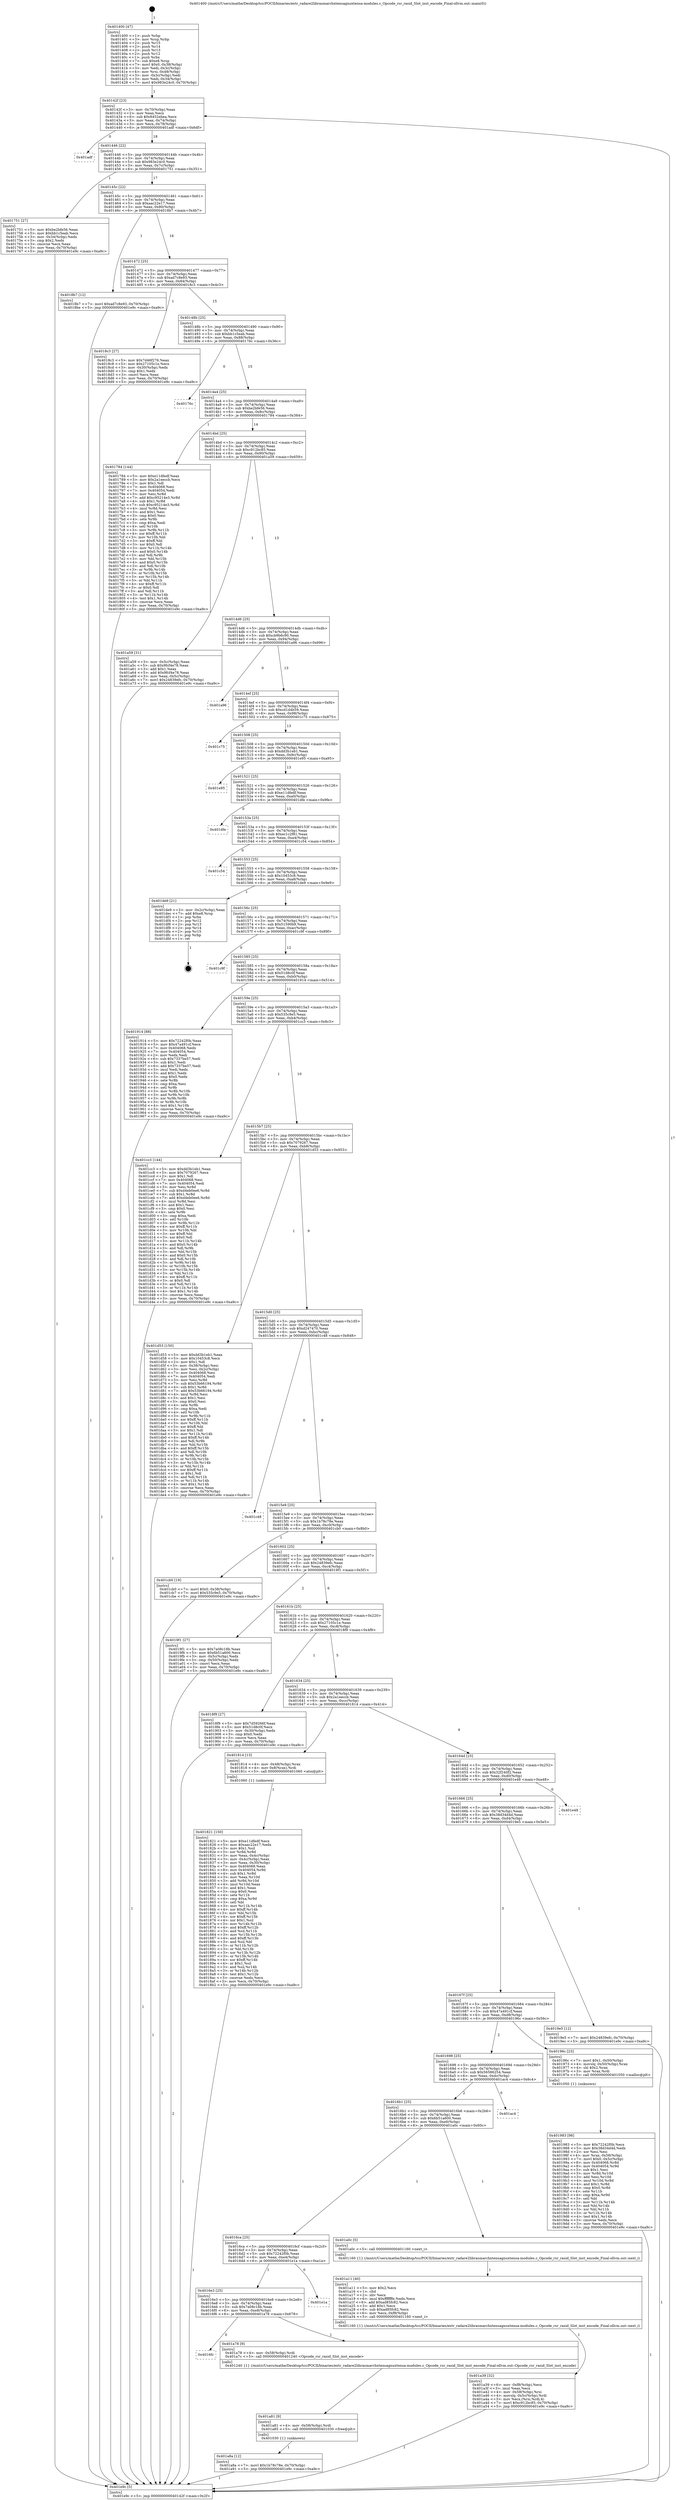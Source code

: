 digraph "0x401400" {
  label = "0x401400 (/mnt/c/Users/mathe/Desktop/tcc/POCII/binaries/extr_radare2librasmarchxtensagnuxtensa-modules.c_Opcode_rsr_rasid_Slot_inst_encode_Final-ollvm.out::main(0))"
  labelloc = "t"
  node[shape=record]

  Entry [label="",width=0.3,height=0.3,shape=circle,fillcolor=black,style=filled]
  "0x40142f" [label="{
     0x40142f [23]\l
     | [instrs]\l
     &nbsp;&nbsp;0x40142f \<+3\>: mov -0x70(%rbp),%eax\l
     &nbsp;&nbsp;0x401432 \<+2\>: mov %eax,%ecx\l
     &nbsp;&nbsp;0x401434 \<+6\>: sub $0x8452ebea,%ecx\l
     &nbsp;&nbsp;0x40143a \<+3\>: mov %eax,-0x74(%rbp)\l
     &nbsp;&nbsp;0x40143d \<+3\>: mov %ecx,-0x78(%rbp)\l
     &nbsp;&nbsp;0x401440 \<+6\>: je 0000000000401adf \<main+0x6df\>\l
  }"]
  "0x401adf" [label="{
     0x401adf\l
  }", style=dashed]
  "0x401446" [label="{
     0x401446 [22]\l
     | [instrs]\l
     &nbsp;&nbsp;0x401446 \<+5\>: jmp 000000000040144b \<main+0x4b\>\l
     &nbsp;&nbsp;0x40144b \<+3\>: mov -0x74(%rbp),%eax\l
     &nbsp;&nbsp;0x40144e \<+5\>: sub $0x983e24c0,%eax\l
     &nbsp;&nbsp;0x401453 \<+3\>: mov %eax,-0x7c(%rbp)\l
     &nbsp;&nbsp;0x401456 \<+6\>: je 0000000000401751 \<main+0x351\>\l
  }"]
  Exit [label="",width=0.3,height=0.3,shape=circle,fillcolor=black,style=filled,peripheries=2]
  "0x401751" [label="{
     0x401751 [27]\l
     | [instrs]\l
     &nbsp;&nbsp;0x401751 \<+5\>: mov $0xbe2bfe56,%eax\l
     &nbsp;&nbsp;0x401756 \<+5\>: mov $0xbb1c5eab,%ecx\l
     &nbsp;&nbsp;0x40175b \<+3\>: mov -0x34(%rbp),%edx\l
     &nbsp;&nbsp;0x40175e \<+3\>: cmp $0x2,%edx\l
     &nbsp;&nbsp;0x401761 \<+3\>: cmovne %ecx,%eax\l
     &nbsp;&nbsp;0x401764 \<+3\>: mov %eax,-0x70(%rbp)\l
     &nbsp;&nbsp;0x401767 \<+5\>: jmp 0000000000401e9c \<main+0xa9c\>\l
  }"]
  "0x40145c" [label="{
     0x40145c [22]\l
     | [instrs]\l
     &nbsp;&nbsp;0x40145c \<+5\>: jmp 0000000000401461 \<main+0x61\>\l
     &nbsp;&nbsp;0x401461 \<+3\>: mov -0x74(%rbp),%eax\l
     &nbsp;&nbsp;0x401464 \<+5\>: sub $0xaac22e17,%eax\l
     &nbsp;&nbsp;0x401469 \<+3\>: mov %eax,-0x80(%rbp)\l
     &nbsp;&nbsp;0x40146c \<+6\>: je 00000000004018b7 \<main+0x4b7\>\l
  }"]
  "0x401e9c" [label="{
     0x401e9c [5]\l
     | [instrs]\l
     &nbsp;&nbsp;0x401e9c \<+5\>: jmp 000000000040142f \<main+0x2f\>\l
  }"]
  "0x401400" [label="{
     0x401400 [47]\l
     | [instrs]\l
     &nbsp;&nbsp;0x401400 \<+1\>: push %rbp\l
     &nbsp;&nbsp;0x401401 \<+3\>: mov %rsp,%rbp\l
     &nbsp;&nbsp;0x401404 \<+2\>: push %r15\l
     &nbsp;&nbsp;0x401406 \<+2\>: push %r14\l
     &nbsp;&nbsp;0x401408 \<+2\>: push %r13\l
     &nbsp;&nbsp;0x40140a \<+2\>: push %r12\l
     &nbsp;&nbsp;0x40140c \<+1\>: push %rbx\l
     &nbsp;&nbsp;0x40140d \<+7\>: sub $0xe8,%rsp\l
     &nbsp;&nbsp;0x401414 \<+7\>: movl $0x0,-0x38(%rbp)\l
     &nbsp;&nbsp;0x40141b \<+3\>: mov %edi,-0x3c(%rbp)\l
     &nbsp;&nbsp;0x40141e \<+4\>: mov %rsi,-0x48(%rbp)\l
     &nbsp;&nbsp;0x401422 \<+3\>: mov -0x3c(%rbp),%edi\l
     &nbsp;&nbsp;0x401425 \<+3\>: mov %edi,-0x34(%rbp)\l
     &nbsp;&nbsp;0x401428 \<+7\>: movl $0x983e24c0,-0x70(%rbp)\l
  }"]
  "0x401a8a" [label="{
     0x401a8a [12]\l
     | [instrs]\l
     &nbsp;&nbsp;0x401a8a \<+7\>: movl $0x1b78c78e,-0x70(%rbp)\l
     &nbsp;&nbsp;0x401a91 \<+5\>: jmp 0000000000401e9c \<main+0xa9c\>\l
  }"]
  "0x4018b7" [label="{
     0x4018b7 [12]\l
     | [instrs]\l
     &nbsp;&nbsp;0x4018b7 \<+7\>: movl $0xad7c8e93,-0x70(%rbp)\l
     &nbsp;&nbsp;0x4018be \<+5\>: jmp 0000000000401e9c \<main+0xa9c\>\l
  }"]
  "0x401472" [label="{
     0x401472 [25]\l
     | [instrs]\l
     &nbsp;&nbsp;0x401472 \<+5\>: jmp 0000000000401477 \<main+0x77\>\l
     &nbsp;&nbsp;0x401477 \<+3\>: mov -0x74(%rbp),%eax\l
     &nbsp;&nbsp;0x40147a \<+5\>: sub $0xad7c8e93,%eax\l
     &nbsp;&nbsp;0x40147f \<+6\>: mov %eax,-0x84(%rbp)\l
     &nbsp;&nbsp;0x401485 \<+6\>: je 00000000004018c3 \<main+0x4c3\>\l
  }"]
  "0x401a81" [label="{
     0x401a81 [9]\l
     | [instrs]\l
     &nbsp;&nbsp;0x401a81 \<+4\>: mov -0x58(%rbp),%rdi\l
     &nbsp;&nbsp;0x401a85 \<+5\>: call 0000000000401030 \<free@plt\>\l
     | [calls]\l
     &nbsp;&nbsp;0x401030 \{1\} (unknown)\l
  }"]
  "0x4018c3" [label="{
     0x4018c3 [27]\l
     | [instrs]\l
     &nbsp;&nbsp;0x4018c3 \<+5\>: mov $0x7d46f276,%eax\l
     &nbsp;&nbsp;0x4018c8 \<+5\>: mov $0x27105c1e,%ecx\l
     &nbsp;&nbsp;0x4018cd \<+3\>: mov -0x30(%rbp),%edx\l
     &nbsp;&nbsp;0x4018d0 \<+3\>: cmp $0x1,%edx\l
     &nbsp;&nbsp;0x4018d3 \<+3\>: cmovl %ecx,%eax\l
     &nbsp;&nbsp;0x4018d6 \<+3\>: mov %eax,-0x70(%rbp)\l
     &nbsp;&nbsp;0x4018d9 \<+5\>: jmp 0000000000401e9c \<main+0xa9c\>\l
  }"]
  "0x40148b" [label="{
     0x40148b [25]\l
     | [instrs]\l
     &nbsp;&nbsp;0x40148b \<+5\>: jmp 0000000000401490 \<main+0x90\>\l
     &nbsp;&nbsp;0x401490 \<+3\>: mov -0x74(%rbp),%eax\l
     &nbsp;&nbsp;0x401493 \<+5\>: sub $0xbb1c5eab,%eax\l
     &nbsp;&nbsp;0x401498 \<+6\>: mov %eax,-0x88(%rbp)\l
     &nbsp;&nbsp;0x40149e \<+6\>: je 000000000040176c \<main+0x36c\>\l
  }"]
  "0x4016fc" [label="{
     0x4016fc\l
  }", style=dashed]
  "0x40176c" [label="{
     0x40176c\l
  }", style=dashed]
  "0x4014a4" [label="{
     0x4014a4 [25]\l
     | [instrs]\l
     &nbsp;&nbsp;0x4014a4 \<+5\>: jmp 00000000004014a9 \<main+0xa9\>\l
     &nbsp;&nbsp;0x4014a9 \<+3\>: mov -0x74(%rbp),%eax\l
     &nbsp;&nbsp;0x4014ac \<+5\>: sub $0xbe2bfe56,%eax\l
     &nbsp;&nbsp;0x4014b1 \<+6\>: mov %eax,-0x8c(%rbp)\l
     &nbsp;&nbsp;0x4014b7 \<+6\>: je 0000000000401784 \<main+0x384\>\l
  }"]
  "0x401a78" [label="{
     0x401a78 [9]\l
     | [instrs]\l
     &nbsp;&nbsp;0x401a78 \<+4\>: mov -0x58(%rbp),%rdi\l
     &nbsp;&nbsp;0x401a7c \<+5\>: call 0000000000401240 \<Opcode_rsr_rasid_Slot_inst_encode\>\l
     | [calls]\l
     &nbsp;&nbsp;0x401240 \{1\} (/mnt/c/Users/mathe/Desktop/tcc/POCII/binaries/extr_radare2librasmarchxtensagnuxtensa-modules.c_Opcode_rsr_rasid_Slot_inst_encode_Final-ollvm.out::Opcode_rsr_rasid_Slot_inst_encode)\l
  }"]
  "0x401784" [label="{
     0x401784 [144]\l
     | [instrs]\l
     &nbsp;&nbsp;0x401784 \<+5\>: mov $0xe11dfedf,%eax\l
     &nbsp;&nbsp;0x401789 \<+5\>: mov $0x2a1eeccb,%ecx\l
     &nbsp;&nbsp;0x40178e \<+2\>: mov $0x1,%dl\l
     &nbsp;&nbsp;0x401790 \<+7\>: mov 0x404068,%esi\l
     &nbsp;&nbsp;0x401797 \<+7\>: mov 0x404054,%edi\l
     &nbsp;&nbsp;0x40179e \<+3\>: mov %esi,%r8d\l
     &nbsp;&nbsp;0x4017a1 \<+7\>: add $0xc95214e3,%r8d\l
     &nbsp;&nbsp;0x4017a8 \<+4\>: sub $0x1,%r8d\l
     &nbsp;&nbsp;0x4017ac \<+7\>: sub $0xc95214e3,%r8d\l
     &nbsp;&nbsp;0x4017b3 \<+4\>: imul %r8d,%esi\l
     &nbsp;&nbsp;0x4017b7 \<+3\>: and $0x1,%esi\l
     &nbsp;&nbsp;0x4017ba \<+3\>: cmp $0x0,%esi\l
     &nbsp;&nbsp;0x4017bd \<+4\>: sete %r9b\l
     &nbsp;&nbsp;0x4017c1 \<+3\>: cmp $0xa,%edi\l
     &nbsp;&nbsp;0x4017c4 \<+4\>: setl %r10b\l
     &nbsp;&nbsp;0x4017c8 \<+3\>: mov %r9b,%r11b\l
     &nbsp;&nbsp;0x4017cb \<+4\>: xor $0xff,%r11b\l
     &nbsp;&nbsp;0x4017cf \<+3\>: mov %r10b,%bl\l
     &nbsp;&nbsp;0x4017d2 \<+3\>: xor $0xff,%bl\l
     &nbsp;&nbsp;0x4017d5 \<+3\>: xor $0x0,%dl\l
     &nbsp;&nbsp;0x4017d8 \<+3\>: mov %r11b,%r14b\l
     &nbsp;&nbsp;0x4017db \<+4\>: and $0x0,%r14b\l
     &nbsp;&nbsp;0x4017df \<+3\>: and %dl,%r9b\l
     &nbsp;&nbsp;0x4017e2 \<+3\>: mov %bl,%r15b\l
     &nbsp;&nbsp;0x4017e5 \<+4\>: and $0x0,%r15b\l
     &nbsp;&nbsp;0x4017e9 \<+3\>: and %dl,%r10b\l
     &nbsp;&nbsp;0x4017ec \<+3\>: or %r9b,%r14b\l
     &nbsp;&nbsp;0x4017ef \<+3\>: or %r10b,%r15b\l
     &nbsp;&nbsp;0x4017f2 \<+3\>: xor %r15b,%r14b\l
     &nbsp;&nbsp;0x4017f5 \<+3\>: or %bl,%r11b\l
     &nbsp;&nbsp;0x4017f8 \<+4\>: xor $0xff,%r11b\l
     &nbsp;&nbsp;0x4017fc \<+3\>: or $0x0,%dl\l
     &nbsp;&nbsp;0x4017ff \<+3\>: and %dl,%r11b\l
     &nbsp;&nbsp;0x401802 \<+3\>: or %r11b,%r14b\l
     &nbsp;&nbsp;0x401805 \<+4\>: test $0x1,%r14b\l
     &nbsp;&nbsp;0x401809 \<+3\>: cmovne %ecx,%eax\l
     &nbsp;&nbsp;0x40180c \<+3\>: mov %eax,-0x70(%rbp)\l
     &nbsp;&nbsp;0x40180f \<+5\>: jmp 0000000000401e9c \<main+0xa9c\>\l
  }"]
  "0x4014bd" [label="{
     0x4014bd [25]\l
     | [instrs]\l
     &nbsp;&nbsp;0x4014bd \<+5\>: jmp 00000000004014c2 \<main+0xc2\>\l
     &nbsp;&nbsp;0x4014c2 \<+3\>: mov -0x74(%rbp),%eax\l
     &nbsp;&nbsp;0x4014c5 \<+5\>: sub $0xc912bc85,%eax\l
     &nbsp;&nbsp;0x4014ca \<+6\>: mov %eax,-0x90(%rbp)\l
     &nbsp;&nbsp;0x4014d0 \<+6\>: je 0000000000401a59 \<main+0x659\>\l
  }"]
  "0x4016e3" [label="{
     0x4016e3 [25]\l
     | [instrs]\l
     &nbsp;&nbsp;0x4016e3 \<+5\>: jmp 00000000004016e8 \<main+0x2e8\>\l
     &nbsp;&nbsp;0x4016e8 \<+3\>: mov -0x74(%rbp),%eax\l
     &nbsp;&nbsp;0x4016eb \<+5\>: sub $0x7a08c18b,%eax\l
     &nbsp;&nbsp;0x4016f0 \<+6\>: mov %eax,-0xe8(%rbp)\l
     &nbsp;&nbsp;0x4016f6 \<+6\>: je 0000000000401a78 \<main+0x678\>\l
  }"]
  "0x401a59" [label="{
     0x401a59 [31]\l
     | [instrs]\l
     &nbsp;&nbsp;0x401a59 \<+3\>: mov -0x5c(%rbp),%eax\l
     &nbsp;&nbsp;0x401a5c \<+5\>: sub $0x9fcf4e78,%eax\l
     &nbsp;&nbsp;0x401a61 \<+3\>: add $0x1,%eax\l
     &nbsp;&nbsp;0x401a64 \<+5\>: add $0x9fcf4e78,%eax\l
     &nbsp;&nbsp;0x401a69 \<+3\>: mov %eax,-0x5c(%rbp)\l
     &nbsp;&nbsp;0x401a6c \<+7\>: movl $0x24839efc,-0x70(%rbp)\l
     &nbsp;&nbsp;0x401a73 \<+5\>: jmp 0000000000401e9c \<main+0xa9c\>\l
  }"]
  "0x4014d6" [label="{
     0x4014d6 [25]\l
     | [instrs]\l
     &nbsp;&nbsp;0x4014d6 \<+5\>: jmp 00000000004014db \<main+0xdb\>\l
     &nbsp;&nbsp;0x4014db \<+3\>: mov -0x74(%rbp),%eax\l
     &nbsp;&nbsp;0x4014de \<+5\>: sub $0xcb9b6c90,%eax\l
     &nbsp;&nbsp;0x4014e3 \<+6\>: mov %eax,-0x94(%rbp)\l
     &nbsp;&nbsp;0x4014e9 \<+6\>: je 0000000000401a96 \<main+0x696\>\l
  }"]
  "0x401e1a" [label="{
     0x401e1a\l
  }", style=dashed]
  "0x401a96" [label="{
     0x401a96\l
  }", style=dashed]
  "0x4014ef" [label="{
     0x4014ef [25]\l
     | [instrs]\l
     &nbsp;&nbsp;0x4014ef \<+5\>: jmp 00000000004014f4 \<main+0xf4\>\l
     &nbsp;&nbsp;0x4014f4 \<+3\>: mov -0x74(%rbp),%eax\l
     &nbsp;&nbsp;0x4014f7 \<+5\>: sub $0xcd1d4b59,%eax\l
     &nbsp;&nbsp;0x4014fc \<+6\>: mov %eax,-0x98(%rbp)\l
     &nbsp;&nbsp;0x401502 \<+6\>: je 0000000000401c75 \<main+0x875\>\l
  }"]
  "0x401a39" [label="{
     0x401a39 [32]\l
     | [instrs]\l
     &nbsp;&nbsp;0x401a39 \<+6\>: mov -0xf8(%rbp),%ecx\l
     &nbsp;&nbsp;0x401a3f \<+3\>: imul %eax,%ecx\l
     &nbsp;&nbsp;0x401a42 \<+4\>: mov -0x58(%rbp),%rsi\l
     &nbsp;&nbsp;0x401a46 \<+4\>: movslq -0x5c(%rbp),%rdi\l
     &nbsp;&nbsp;0x401a4a \<+3\>: mov %ecx,(%rsi,%rdi,4)\l
     &nbsp;&nbsp;0x401a4d \<+7\>: movl $0xc912bc85,-0x70(%rbp)\l
     &nbsp;&nbsp;0x401a54 \<+5\>: jmp 0000000000401e9c \<main+0xa9c\>\l
  }"]
  "0x401c75" [label="{
     0x401c75\l
  }", style=dashed]
  "0x401508" [label="{
     0x401508 [25]\l
     | [instrs]\l
     &nbsp;&nbsp;0x401508 \<+5\>: jmp 000000000040150d \<main+0x10d\>\l
     &nbsp;&nbsp;0x40150d \<+3\>: mov -0x74(%rbp),%eax\l
     &nbsp;&nbsp;0x401510 \<+5\>: sub $0xdd3b1eb1,%eax\l
     &nbsp;&nbsp;0x401515 \<+6\>: mov %eax,-0x9c(%rbp)\l
     &nbsp;&nbsp;0x40151b \<+6\>: je 0000000000401e95 \<main+0xa95\>\l
  }"]
  "0x401a11" [label="{
     0x401a11 [40]\l
     | [instrs]\l
     &nbsp;&nbsp;0x401a11 \<+5\>: mov $0x2,%ecx\l
     &nbsp;&nbsp;0x401a16 \<+1\>: cltd\l
     &nbsp;&nbsp;0x401a17 \<+2\>: idiv %ecx\l
     &nbsp;&nbsp;0x401a19 \<+6\>: imul $0xfffffffe,%edx,%ecx\l
     &nbsp;&nbsp;0x401a1f \<+6\>: add $0xad85fc82,%ecx\l
     &nbsp;&nbsp;0x401a25 \<+3\>: add $0x1,%ecx\l
     &nbsp;&nbsp;0x401a28 \<+6\>: sub $0xad85fc82,%ecx\l
     &nbsp;&nbsp;0x401a2e \<+6\>: mov %ecx,-0xf8(%rbp)\l
     &nbsp;&nbsp;0x401a34 \<+5\>: call 0000000000401160 \<next_i\>\l
     | [calls]\l
     &nbsp;&nbsp;0x401160 \{1\} (/mnt/c/Users/mathe/Desktop/tcc/POCII/binaries/extr_radare2librasmarchxtensagnuxtensa-modules.c_Opcode_rsr_rasid_Slot_inst_encode_Final-ollvm.out::next_i)\l
  }"]
  "0x401e95" [label="{
     0x401e95\l
  }", style=dashed]
  "0x401521" [label="{
     0x401521 [25]\l
     | [instrs]\l
     &nbsp;&nbsp;0x401521 \<+5\>: jmp 0000000000401526 \<main+0x126\>\l
     &nbsp;&nbsp;0x401526 \<+3\>: mov -0x74(%rbp),%eax\l
     &nbsp;&nbsp;0x401529 \<+5\>: sub $0xe11dfedf,%eax\l
     &nbsp;&nbsp;0x40152e \<+6\>: mov %eax,-0xa0(%rbp)\l
     &nbsp;&nbsp;0x401534 \<+6\>: je 0000000000401dfe \<main+0x9fe\>\l
  }"]
  "0x4016ca" [label="{
     0x4016ca [25]\l
     | [instrs]\l
     &nbsp;&nbsp;0x4016ca \<+5\>: jmp 00000000004016cf \<main+0x2cf\>\l
     &nbsp;&nbsp;0x4016cf \<+3\>: mov -0x74(%rbp),%eax\l
     &nbsp;&nbsp;0x4016d2 \<+5\>: sub $0x72242f0b,%eax\l
     &nbsp;&nbsp;0x4016d7 \<+6\>: mov %eax,-0xe4(%rbp)\l
     &nbsp;&nbsp;0x4016dd \<+6\>: je 0000000000401e1a \<main+0xa1a\>\l
  }"]
  "0x401dfe" [label="{
     0x401dfe\l
  }", style=dashed]
  "0x40153a" [label="{
     0x40153a [25]\l
     | [instrs]\l
     &nbsp;&nbsp;0x40153a \<+5\>: jmp 000000000040153f \<main+0x13f\>\l
     &nbsp;&nbsp;0x40153f \<+3\>: mov -0x74(%rbp),%eax\l
     &nbsp;&nbsp;0x401542 \<+5\>: sub $0xec1c2f81,%eax\l
     &nbsp;&nbsp;0x401547 \<+6\>: mov %eax,-0xa4(%rbp)\l
     &nbsp;&nbsp;0x40154d \<+6\>: je 0000000000401c54 \<main+0x854\>\l
  }"]
  "0x401a0c" [label="{
     0x401a0c [5]\l
     | [instrs]\l
     &nbsp;&nbsp;0x401a0c \<+5\>: call 0000000000401160 \<next_i\>\l
     | [calls]\l
     &nbsp;&nbsp;0x401160 \{1\} (/mnt/c/Users/mathe/Desktop/tcc/POCII/binaries/extr_radare2librasmarchxtensagnuxtensa-modules.c_Opcode_rsr_rasid_Slot_inst_encode_Final-ollvm.out::next_i)\l
  }"]
  "0x401c54" [label="{
     0x401c54\l
  }", style=dashed]
  "0x401553" [label="{
     0x401553 [25]\l
     | [instrs]\l
     &nbsp;&nbsp;0x401553 \<+5\>: jmp 0000000000401558 \<main+0x158\>\l
     &nbsp;&nbsp;0x401558 \<+3\>: mov -0x74(%rbp),%eax\l
     &nbsp;&nbsp;0x40155b \<+5\>: sub $0x10453c8,%eax\l
     &nbsp;&nbsp;0x401560 \<+6\>: mov %eax,-0xa8(%rbp)\l
     &nbsp;&nbsp;0x401566 \<+6\>: je 0000000000401de9 \<main+0x9e9\>\l
  }"]
  "0x4016b1" [label="{
     0x4016b1 [25]\l
     | [instrs]\l
     &nbsp;&nbsp;0x4016b1 \<+5\>: jmp 00000000004016b6 \<main+0x2b6\>\l
     &nbsp;&nbsp;0x4016b6 \<+3\>: mov -0x74(%rbp),%eax\l
     &nbsp;&nbsp;0x4016b9 \<+5\>: sub $0x6b51a600,%eax\l
     &nbsp;&nbsp;0x4016be \<+6\>: mov %eax,-0xe0(%rbp)\l
     &nbsp;&nbsp;0x4016c4 \<+6\>: je 0000000000401a0c \<main+0x60c\>\l
  }"]
  "0x401de9" [label="{
     0x401de9 [21]\l
     | [instrs]\l
     &nbsp;&nbsp;0x401de9 \<+3\>: mov -0x2c(%rbp),%eax\l
     &nbsp;&nbsp;0x401dec \<+7\>: add $0xe8,%rsp\l
     &nbsp;&nbsp;0x401df3 \<+1\>: pop %rbx\l
     &nbsp;&nbsp;0x401df4 \<+2\>: pop %r12\l
     &nbsp;&nbsp;0x401df6 \<+2\>: pop %r13\l
     &nbsp;&nbsp;0x401df8 \<+2\>: pop %r14\l
     &nbsp;&nbsp;0x401dfa \<+2\>: pop %r15\l
     &nbsp;&nbsp;0x401dfc \<+1\>: pop %rbp\l
     &nbsp;&nbsp;0x401dfd \<+1\>: ret\l
  }"]
  "0x40156c" [label="{
     0x40156c [25]\l
     | [instrs]\l
     &nbsp;&nbsp;0x40156c \<+5\>: jmp 0000000000401571 \<main+0x171\>\l
     &nbsp;&nbsp;0x401571 \<+3\>: mov -0x74(%rbp),%eax\l
     &nbsp;&nbsp;0x401574 \<+5\>: sub $0x51590b9,%eax\l
     &nbsp;&nbsp;0x401579 \<+6\>: mov %eax,-0xac(%rbp)\l
     &nbsp;&nbsp;0x40157f \<+6\>: je 0000000000401c9f \<main+0x89f\>\l
  }"]
  "0x401ac4" [label="{
     0x401ac4\l
  }", style=dashed]
  "0x401c9f" [label="{
     0x401c9f\l
  }", style=dashed]
  "0x401585" [label="{
     0x401585 [25]\l
     | [instrs]\l
     &nbsp;&nbsp;0x401585 \<+5\>: jmp 000000000040158a \<main+0x18a\>\l
     &nbsp;&nbsp;0x40158a \<+3\>: mov -0x74(%rbp),%eax\l
     &nbsp;&nbsp;0x40158d \<+5\>: sub $0x51d8c0f,%eax\l
     &nbsp;&nbsp;0x401592 \<+6\>: mov %eax,-0xb0(%rbp)\l
     &nbsp;&nbsp;0x401598 \<+6\>: je 0000000000401914 \<main+0x514\>\l
  }"]
  "0x401983" [label="{
     0x401983 [98]\l
     | [instrs]\l
     &nbsp;&nbsp;0x401983 \<+5\>: mov $0x72242f0b,%ecx\l
     &nbsp;&nbsp;0x401988 \<+5\>: mov $0x38d34d4d,%edx\l
     &nbsp;&nbsp;0x40198d \<+2\>: xor %esi,%esi\l
     &nbsp;&nbsp;0x40198f \<+4\>: mov %rax,-0x58(%rbp)\l
     &nbsp;&nbsp;0x401993 \<+7\>: movl $0x0,-0x5c(%rbp)\l
     &nbsp;&nbsp;0x40199a \<+8\>: mov 0x404068,%r8d\l
     &nbsp;&nbsp;0x4019a2 \<+8\>: mov 0x404054,%r9d\l
     &nbsp;&nbsp;0x4019aa \<+3\>: sub $0x1,%esi\l
     &nbsp;&nbsp;0x4019ad \<+3\>: mov %r8d,%r10d\l
     &nbsp;&nbsp;0x4019b0 \<+3\>: add %esi,%r10d\l
     &nbsp;&nbsp;0x4019b3 \<+4\>: imul %r10d,%r8d\l
     &nbsp;&nbsp;0x4019b7 \<+4\>: and $0x1,%r8d\l
     &nbsp;&nbsp;0x4019bb \<+4\>: cmp $0x0,%r8d\l
     &nbsp;&nbsp;0x4019bf \<+4\>: sete %r11b\l
     &nbsp;&nbsp;0x4019c3 \<+4\>: cmp $0xa,%r9d\l
     &nbsp;&nbsp;0x4019c7 \<+3\>: setl %bl\l
     &nbsp;&nbsp;0x4019ca \<+3\>: mov %r11b,%r14b\l
     &nbsp;&nbsp;0x4019cd \<+3\>: and %bl,%r14b\l
     &nbsp;&nbsp;0x4019d0 \<+3\>: xor %bl,%r11b\l
     &nbsp;&nbsp;0x4019d3 \<+3\>: or %r11b,%r14b\l
     &nbsp;&nbsp;0x4019d6 \<+4\>: test $0x1,%r14b\l
     &nbsp;&nbsp;0x4019da \<+3\>: cmovne %edx,%ecx\l
     &nbsp;&nbsp;0x4019dd \<+3\>: mov %ecx,-0x70(%rbp)\l
     &nbsp;&nbsp;0x4019e0 \<+5\>: jmp 0000000000401e9c \<main+0xa9c\>\l
  }"]
  "0x401914" [label="{
     0x401914 [88]\l
     | [instrs]\l
     &nbsp;&nbsp;0x401914 \<+5\>: mov $0x72242f0b,%eax\l
     &nbsp;&nbsp;0x401919 \<+5\>: mov $0x47a491cf,%ecx\l
     &nbsp;&nbsp;0x40191e \<+7\>: mov 0x404068,%edx\l
     &nbsp;&nbsp;0x401925 \<+7\>: mov 0x404054,%esi\l
     &nbsp;&nbsp;0x40192c \<+2\>: mov %edx,%edi\l
     &nbsp;&nbsp;0x40192e \<+6\>: sub $0x7337be57,%edi\l
     &nbsp;&nbsp;0x401934 \<+3\>: sub $0x1,%edi\l
     &nbsp;&nbsp;0x401937 \<+6\>: add $0x7337be57,%edi\l
     &nbsp;&nbsp;0x40193d \<+3\>: imul %edi,%edx\l
     &nbsp;&nbsp;0x401940 \<+3\>: and $0x1,%edx\l
     &nbsp;&nbsp;0x401943 \<+3\>: cmp $0x0,%edx\l
     &nbsp;&nbsp;0x401946 \<+4\>: sete %r8b\l
     &nbsp;&nbsp;0x40194a \<+3\>: cmp $0xa,%esi\l
     &nbsp;&nbsp;0x40194d \<+4\>: setl %r9b\l
     &nbsp;&nbsp;0x401951 \<+3\>: mov %r8b,%r10b\l
     &nbsp;&nbsp;0x401954 \<+3\>: and %r9b,%r10b\l
     &nbsp;&nbsp;0x401957 \<+3\>: xor %r9b,%r8b\l
     &nbsp;&nbsp;0x40195a \<+3\>: or %r8b,%r10b\l
     &nbsp;&nbsp;0x40195d \<+4\>: test $0x1,%r10b\l
     &nbsp;&nbsp;0x401961 \<+3\>: cmovne %ecx,%eax\l
     &nbsp;&nbsp;0x401964 \<+3\>: mov %eax,-0x70(%rbp)\l
     &nbsp;&nbsp;0x401967 \<+5\>: jmp 0000000000401e9c \<main+0xa9c\>\l
  }"]
  "0x40159e" [label="{
     0x40159e [25]\l
     | [instrs]\l
     &nbsp;&nbsp;0x40159e \<+5\>: jmp 00000000004015a3 \<main+0x1a3\>\l
     &nbsp;&nbsp;0x4015a3 \<+3\>: mov -0x74(%rbp),%eax\l
     &nbsp;&nbsp;0x4015a6 \<+5\>: sub $0x535c9e5,%eax\l
     &nbsp;&nbsp;0x4015ab \<+6\>: mov %eax,-0xb4(%rbp)\l
     &nbsp;&nbsp;0x4015b1 \<+6\>: je 0000000000401cc3 \<main+0x8c3\>\l
  }"]
  "0x401698" [label="{
     0x401698 [25]\l
     | [instrs]\l
     &nbsp;&nbsp;0x401698 \<+5\>: jmp 000000000040169d \<main+0x29d\>\l
     &nbsp;&nbsp;0x40169d \<+3\>: mov -0x74(%rbp),%eax\l
     &nbsp;&nbsp;0x4016a0 \<+5\>: sub $0x56586254,%eax\l
     &nbsp;&nbsp;0x4016a5 \<+6\>: mov %eax,-0xdc(%rbp)\l
     &nbsp;&nbsp;0x4016ab \<+6\>: je 0000000000401ac4 \<main+0x6c4\>\l
  }"]
  "0x401cc3" [label="{
     0x401cc3 [144]\l
     | [instrs]\l
     &nbsp;&nbsp;0x401cc3 \<+5\>: mov $0xdd3b1eb1,%eax\l
     &nbsp;&nbsp;0x401cc8 \<+5\>: mov $0x7079267,%ecx\l
     &nbsp;&nbsp;0x401ccd \<+2\>: mov $0x1,%dl\l
     &nbsp;&nbsp;0x401ccf \<+7\>: mov 0x404068,%esi\l
     &nbsp;&nbsp;0x401cd6 \<+7\>: mov 0x404054,%edi\l
     &nbsp;&nbsp;0x401cdd \<+3\>: mov %esi,%r8d\l
     &nbsp;&nbsp;0x401ce0 \<+7\>: sub $0xd4eb0ee6,%r8d\l
     &nbsp;&nbsp;0x401ce7 \<+4\>: sub $0x1,%r8d\l
     &nbsp;&nbsp;0x401ceb \<+7\>: add $0xd4eb0ee6,%r8d\l
     &nbsp;&nbsp;0x401cf2 \<+4\>: imul %r8d,%esi\l
     &nbsp;&nbsp;0x401cf6 \<+3\>: and $0x1,%esi\l
     &nbsp;&nbsp;0x401cf9 \<+3\>: cmp $0x0,%esi\l
     &nbsp;&nbsp;0x401cfc \<+4\>: sete %r9b\l
     &nbsp;&nbsp;0x401d00 \<+3\>: cmp $0xa,%edi\l
     &nbsp;&nbsp;0x401d03 \<+4\>: setl %r10b\l
     &nbsp;&nbsp;0x401d07 \<+3\>: mov %r9b,%r11b\l
     &nbsp;&nbsp;0x401d0a \<+4\>: xor $0xff,%r11b\l
     &nbsp;&nbsp;0x401d0e \<+3\>: mov %r10b,%bl\l
     &nbsp;&nbsp;0x401d11 \<+3\>: xor $0xff,%bl\l
     &nbsp;&nbsp;0x401d14 \<+3\>: xor $0x0,%dl\l
     &nbsp;&nbsp;0x401d17 \<+3\>: mov %r11b,%r14b\l
     &nbsp;&nbsp;0x401d1a \<+4\>: and $0x0,%r14b\l
     &nbsp;&nbsp;0x401d1e \<+3\>: and %dl,%r9b\l
     &nbsp;&nbsp;0x401d21 \<+3\>: mov %bl,%r15b\l
     &nbsp;&nbsp;0x401d24 \<+4\>: and $0x0,%r15b\l
     &nbsp;&nbsp;0x401d28 \<+3\>: and %dl,%r10b\l
     &nbsp;&nbsp;0x401d2b \<+3\>: or %r9b,%r14b\l
     &nbsp;&nbsp;0x401d2e \<+3\>: or %r10b,%r15b\l
     &nbsp;&nbsp;0x401d31 \<+3\>: xor %r15b,%r14b\l
     &nbsp;&nbsp;0x401d34 \<+3\>: or %bl,%r11b\l
     &nbsp;&nbsp;0x401d37 \<+4\>: xor $0xff,%r11b\l
     &nbsp;&nbsp;0x401d3b \<+3\>: or $0x0,%dl\l
     &nbsp;&nbsp;0x401d3e \<+3\>: and %dl,%r11b\l
     &nbsp;&nbsp;0x401d41 \<+3\>: or %r11b,%r14b\l
     &nbsp;&nbsp;0x401d44 \<+4\>: test $0x1,%r14b\l
     &nbsp;&nbsp;0x401d48 \<+3\>: cmovne %ecx,%eax\l
     &nbsp;&nbsp;0x401d4b \<+3\>: mov %eax,-0x70(%rbp)\l
     &nbsp;&nbsp;0x401d4e \<+5\>: jmp 0000000000401e9c \<main+0xa9c\>\l
  }"]
  "0x4015b7" [label="{
     0x4015b7 [25]\l
     | [instrs]\l
     &nbsp;&nbsp;0x4015b7 \<+5\>: jmp 00000000004015bc \<main+0x1bc\>\l
     &nbsp;&nbsp;0x4015bc \<+3\>: mov -0x74(%rbp),%eax\l
     &nbsp;&nbsp;0x4015bf \<+5\>: sub $0x7079267,%eax\l
     &nbsp;&nbsp;0x4015c4 \<+6\>: mov %eax,-0xb8(%rbp)\l
     &nbsp;&nbsp;0x4015ca \<+6\>: je 0000000000401d53 \<main+0x953\>\l
  }"]
  "0x40196c" [label="{
     0x40196c [23]\l
     | [instrs]\l
     &nbsp;&nbsp;0x40196c \<+7\>: movl $0x1,-0x50(%rbp)\l
     &nbsp;&nbsp;0x401973 \<+4\>: movslq -0x50(%rbp),%rax\l
     &nbsp;&nbsp;0x401977 \<+4\>: shl $0x2,%rax\l
     &nbsp;&nbsp;0x40197b \<+3\>: mov %rax,%rdi\l
     &nbsp;&nbsp;0x40197e \<+5\>: call 0000000000401050 \<malloc@plt\>\l
     | [calls]\l
     &nbsp;&nbsp;0x401050 \{1\} (unknown)\l
  }"]
  "0x401d53" [label="{
     0x401d53 [150]\l
     | [instrs]\l
     &nbsp;&nbsp;0x401d53 \<+5\>: mov $0xdd3b1eb1,%eax\l
     &nbsp;&nbsp;0x401d58 \<+5\>: mov $0x10453c8,%ecx\l
     &nbsp;&nbsp;0x401d5d \<+2\>: mov $0x1,%dl\l
     &nbsp;&nbsp;0x401d5f \<+3\>: mov -0x38(%rbp),%esi\l
     &nbsp;&nbsp;0x401d62 \<+3\>: mov %esi,-0x2c(%rbp)\l
     &nbsp;&nbsp;0x401d65 \<+7\>: mov 0x404068,%esi\l
     &nbsp;&nbsp;0x401d6c \<+7\>: mov 0x404054,%edi\l
     &nbsp;&nbsp;0x401d73 \<+3\>: mov %esi,%r8d\l
     &nbsp;&nbsp;0x401d76 \<+7\>: sub $0x53b66194,%r8d\l
     &nbsp;&nbsp;0x401d7d \<+4\>: sub $0x1,%r8d\l
     &nbsp;&nbsp;0x401d81 \<+7\>: add $0x53b66194,%r8d\l
     &nbsp;&nbsp;0x401d88 \<+4\>: imul %r8d,%esi\l
     &nbsp;&nbsp;0x401d8c \<+3\>: and $0x1,%esi\l
     &nbsp;&nbsp;0x401d8f \<+3\>: cmp $0x0,%esi\l
     &nbsp;&nbsp;0x401d92 \<+4\>: sete %r9b\l
     &nbsp;&nbsp;0x401d96 \<+3\>: cmp $0xa,%edi\l
     &nbsp;&nbsp;0x401d99 \<+4\>: setl %r10b\l
     &nbsp;&nbsp;0x401d9d \<+3\>: mov %r9b,%r11b\l
     &nbsp;&nbsp;0x401da0 \<+4\>: xor $0xff,%r11b\l
     &nbsp;&nbsp;0x401da4 \<+3\>: mov %r10b,%bl\l
     &nbsp;&nbsp;0x401da7 \<+3\>: xor $0xff,%bl\l
     &nbsp;&nbsp;0x401daa \<+3\>: xor $0x1,%dl\l
     &nbsp;&nbsp;0x401dad \<+3\>: mov %r11b,%r14b\l
     &nbsp;&nbsp;0x401db0 \<+4\>: and $0xff,%r14b\l
     &nbsp;&nbsp;0x401db4 \<+3\>: and %dl,%r9b\l
     &nbsp;&nbsp;0x401db7 \<+3\>: mov %bl,%r15b\l
     &nbsp;&nbsp;0x401dba \<+4\>: and $0xff,%r15b\l
     &nbsp;&nbsp;0x401dbe \<+3\>: and %dl,%r10b\l
     &nbsp;&nbsp;0x401dc1 \<+3\>: or %r9b,%r14b\l
     &nbsp;&nbsp;0x401dc4 \<+3\>: or %r10b,%r15b\l
     &nbsp;&nbsp;0x401dc7 \<+3\>: xor %r15b,%r14b\l
     &nbsp;&nbsp;0x401dca \<+3\>: or %bl,%r11b\l
     &nbsp;&nbsp;0x401dcd \<+4\>: xor $0xff,%r11b\l
     &nbsp;&nbsp;0x401dd1 \<+3\>: or $0x1,%dl\l
     &nbsp;&nbsp;0x401dd4 \<+3\>: and %dl,%r11b\l
     &nbsp;&nbsp;0x401dd7 \<+3\>: or %r11b,%r14b\l
     &nbsp;&nbsp;0x401dda \<+4\>: test $0x1,%r14b\l
     &nbsp;&nbsp;0x401dde \<+3\>: cmovne %ecx,%eax\l
     &nbsp;&nbsp;0x401de1 \<+3\>: mov %eax,-0x70(%rbp)\l
     &nbsp;&nbsp;0x401de4 \<+5\>: jmp 0000000000401e9c \<main+0xa9c\>\l
  }"]
  "0x4015d0" [label="{
     0x4015d0 [25]\l
     | [instrs]\l
     &nbsp;&nbsp;0x4015d0 \<+5\>: jmp 00000000004015d5 \<main+0x1d5\>\l
     &nbsp;&nbsp;0x4015d5 \<+3\>: mov -0x74(%rbp),%eax\l
     &nbsp;&nbsp;0x4015d8 \<+5\>: sub $0xd247470,%eax\l
     &nbsp;&nbsp;0x4015dd \<+6\>: mov %eax,-0xbc(%rbp)\l
     &nbsp;&nbsp;0x4015e3 \<+6\>: je 0000000000401c48 \<main+0x848\>\l
  }"]
  "0x40167f" [label="{
     0x40167f [25]\l
     | [instrs]\l
     &nbsp;&nbsp;0x40167f \<+5\>: jmp 0000000000401684 \<main+0x284\>\l
     &nbsp;&nbsp;0x401684 \<+3\>: mov -0x74(%rbp),%eax\l
     &nbsp;&nbsp;0x401687 \<+5\>: sub $0x47a491cf,%eax\l
     &nbsp;&nbsp;0x40168c \<+6\>: mov %eax,-0xd8(%rbp)\l
     &nbsp;&nbsp;0x401692 \<+6\>: je 000000000040196c \<main+0x56c\>\l
  }"]
  "0x401c48" [label="{
     0x401c48\l
  }", style=dashed]
  "0x4015e9" [label="{
     0x4015e9 [25]\l
     | [instrs]\l
     &nbsp;&nbsp;0x4015e9 \<+5\>: jmp 00000000004015ee \<main+0x1ee\>\l
     &nbsp;&nbsp;0x4015ee \<+3\>: mov -0x74(%rbp),%eax\l
     &nbsp;&nbsp;0x4015f1 \<+5\>: sub $0x1b78c78e,%eax\l
     &nbsp;&nbsp;0x4015f6 \<+6\>: mov %eax,-0xc0(%rbp)\l
     &nbsp;&nbsp;0x4015fc \<+6\>: je 0000000000401cb0 \<main+0x8b0\>\l
  }"]
  "0x4019e5" [label="{
     0x4019e5 [12]\l
     | [instrs]\l
     &nbsp;&nbsp;0x4019e5 \<+7\>: movl $0x24839efc,-0x70(%rbp)\l
     &nbsp;&nbsp;0x4019ec \<+5\>: jmp 0000000000401e9c \<main+0xa9c\>\l
  }"]
  "0x401cb0" [label="{
     0x401cb0 [19]\l
     | [instrs]\l
     &nbsp;&nbsp;0x401cb0 \<+7\>: movl $0x0,-0x38(%rbp)\l
     &nbsp;&nbsp;0x401cb7 \<+7\>: movl $0x535c9e5,-0x70(%rbp)\l
     &nbsp;&nbsp;0x401cbe \<+5\>: jmp 0000000000401e9c \<main+0xa9c\>\l
  }"]
  "0x401602" [label="{
     0x401602 [25]\l
     | [instrs]\l
     &nbsp;&nbsp;0x401602 \<+5\>: jmp 0000000000401607 \<main+0x207\>\l
     &nbsp;&nbsp;0x401607 \<+3\>: mov -0x74(%rbp),%eax\l
     &nbsp;&nbsp;0x40160a \<+5\>: sub $0x24839efc,%eax\l
     &nbsp;&nbsp;0x40160f \<+6\>: mov %eax,-0xc4(%rbp)\l
     &nbsp;&nbsp;0x401615 \<+6\>: je 00000000004019f1 \<main+0x5f1\>\l
  }"]
  "0x401666" [label="{
     0x401666 [25]\l
     | [instrs]\l
     &nbsp;&nbsp;0x401666 \<+5\>: jmp 000000000040166b \<main+0x26b\>\l
     &nbsp;&nbsp;0x40166b \<+3\>: mov -0x74(%rbp),%eax\l
     &nbsp;&nbsp;0x40166e \<+5\>: sub $0x38d34d4d,%eax\l
     &nbsp;&nbsp;0x401673 \<+6\>: mov %eax,-0xd4(%rbp)\l
     &nbsp;&nbsp;0x401679 \<+6\>: je 00000000004019e5 \<main+0x5e5\>\l
  }"]
  "0x4019f1" [label="{
     0x4019f1 [27]\l
     | [instrs]\l
     &nbsp;&nbsp;0x4019f1 \<+5\>: mov $0x7a08c18b,%eax\l
     &nbsp;&nbsp;0x4019f6 \<+5\>: mov $0x6b51a600,%ecx\l
     &nbsp;&nbsp;0x4019fb \<+3\>: mov -0x5c(%rbp),%edx\l
     &nbsp;&nbsp;0x4019fe \<+3\>: cmp -0x50(%rbp),%edx\l
     &nbsp;&nbsp;0x401a01 \<+3\>: cmovl %ecx,%eax\l
     &nbsp;&nbsp;0x401a04 \<+3\>: mov %eax,-0x70(%rbp)\l
     &nbsp;&nbsp;0x401a07 \<+5\>: jmp 0000000000401e9c \<main+0xa9c\>\l
  }"]
  "0x40161b" [label="{
     0x40161b [25]\l
     | [instrs]\l
     &nbsp;&nbsp;0x40161b \<+5\>: jmp 0000000000401620 \<main+0x220\>\l
     &nbsp;&nbsp;0x401620 \<+3\>: mov -0x74(%rbp),%eax\l
     &nbsp;&nbsp;0x401623 \<+5\>: sub $0x27105c1e,%eax\l
     &nbsp;&nbsp;0x401628 \<+6\>: mov %eax,-0xc8(%rbp)\l
     &nbsp;&nbsp;0x40162e \<+6\>: je 00000000004018f9 \<main+0x4f9\>\l
  }"]
  "0x401e48" [label="{
     0x401e48\l
  }", style=dashed]
  "0x4018f9" [label="{
     0x4018f9 [27]\l
     | [instrs]\l
     &nbsp;&nbsp;0x4018f9 \<+5\>: mov $0x7d59266f,%eax\l
     &nbsp;&nbsp;0x4018fe \<+5\>: mov $0x51d8c0f,%ecx\l
     &nbsp;&nbsp;0x401903 \<+3\>: mov -0x30(%rbp),%edx\l
     &nbsp;&nbsp;0x401906 \<+3\>: cmp $0x0,%edx\l
     &nbsp;&nbsp;0x401909 \<+3\>: cmove %ecx,%eax\l
     &nbsp;&nbsp;0x40190c \<+3\>: mov %eax,-0x70(%rbp)\l
     &nbsp;&nbsp;0x40190f \<+5\>: jmp 0000000000401e9c \<main+0xa9c\>\l
  }"]
  "0x401634" [label="{
     0x401634 [25]\l
     | [instrs]\l
     &nbsp;&nbsp;0x401634 \<+5\>: jmp 0000000000401639 \<main+0x239\>\l
     &nbsp;&nbsp;0x401639 \<+3\>: mov -0x74(%rbp),%eax\l
     &nbsp;&nbsp;0x40163c \<+5\>: sub $0x2a1eeccb,%eax\l
     &nbsp;&nbsp;0x401641 \<+6\>: mov %eax,-0xcc(%rbp)\l
     &nbsp;&nbsp;0x401647 \<+6\>: je 0000000000401814 \<main+0x414\>\l
  }"]
  "0x401821" [label="{
     0x401821 [150]\l
     | [instrs]\l
     &nbsp;&nbsp;0x401821 \<+5\>: mov $0xe11dfedf,%ecx\l
     &nbsp;&nbsp;0x401826 \<+5\>: mov $0xaac22e17,%edx\l
     &nbsp;&nbsp;0x40182b \<+3\>: mov $0x1,%sil\l
     &nbsp;&nbsp;0x40182e \<+3\>: xor %r8d,%r8d\l
     &nbsp;&nbsp;0x401831 \<+3\>: mov %eax,-0x4c(%rbp)\l
     &nbsp;&nbsp;0x401834 \<+3\>: mov -0x4c(%rbp),%eax\l
     &nbsp;&nbsp;0x401837 \<+3\>: mov %eax,-0x30(%rbp)\l
     &nbsp;&nbsp;0x40183a \<+7\>: mov 0x404068,%eax\l
     &nbsp;&nbsp;0x401841 \<+8\>: mov 0x404054,%r9d\l
     &nbsp;&nbsp;0x401849 \<+4\>: sub $0x1,%r8d\l
     &nbsp;&nbsp;0x40184d \<+3\>: mov %eax,%r10d\l
     &nbsp;&nbsp;0x401850 \<+3\>: add %r8d,%r10d\l
     &nbsp;&nbsp;0x401853 \<+4\>: imul %r10d,%eax\l
     &nbsp;&nbsp;0x401857 \<+3\>: and $0x1,%eax\l
     &nbsp;&nbsp;0x40185a \<+3\>: cmp $0x0,%eax\l
     &nbsp;&nbsp;0x40185d \<+4\>: sete %r11b\l
     &nbsp;&nbsp;0x401861 \<+4\>: cmp $0xa,%r9d\l
     &nbsp;&nbsp;0x401865 \<+3\>: setl %bl\l
     &nbsp;&nbsp;0x401868 \<+3\>: mov %r11b,%r14b\l
     &nbsp;&nbsp;0x40186b \<+4\>: xor $0xff,%r14b\l
     &nbsp;&nbsp;0x40186f \<+3\>: mov %bl,%r15b\l
     &nbsp;&nbsp;0x401872 \<+4\>: xor $0xff,%r15b\l
     &nbsp;&nbsp;0x401876 \<+4\>: xor $0x1,%sil\l
     &nbsp;&nbsp;0x40187a \<+3\>: mov %r14b,%r12b\l
     &nbsp;&nbsp;0x40187d \<+4\>: and $0xff,%r12b\l
     &nbsp;&nbsp;0x401881 \<+3\>: and %sil,%r11b\l
     &nbsp;&nbsp;0x401884 \<+3\>: mov %r15b,%r13b\l
     &nbsp;&nbsp;0x401887 \<+4\>: and $0xff,%r13b\l
     &nbsp;&nbsp;0x40188b \<+3\>: and %sil,%bl\l
     &nbsp;&nbsp;0x40188e \<+3\>: or %r11b,%r12b\l
     &nbsp;&nbsp;0x401891 \<+3\>: or %bl,%r13b\l
     &nbsp;&nbsp;0x401894 \<+3\>: xor %r13b,%r12b\l
     &nbsp;&nbsp;0x401897 \<+3\>: or %r15b,%r14b\l
     &nbsp;&nbsp;0x40189a \<+4\>: xor $0xff,%r14b\l
     &nbsp;&nbsp;0x40189e \<+4\>: or $0x1,%sil\l
     &nbsp;&nbsp;0x4018a2 \<+3\>: and %sil,%r14b\l
     &nbsp;&nbsp;0x4018a5 \<+3\>: or %r14b,%r12b\l
     &nbsp;&nbsp;0x4018a8 \<+4\>: test $0x1,%r12b\l
     &nbsp;&nbsp;0x4018ac \<+3\>: cmovne %edx,%ecx\l
     &nbsp;&nbsp;0x4018af \<+3\>: mov %ecx,-0x70(%rbp)\l
     &nbsp;&nbsp;0x4018b2 \<+5\>: jmp 0000000000401e9c \<main+0xa9c\>\l
  }"]
  "0x401814" [label="{
     0x401814 [13]\l
     | [instrs]\l
     &nbsp;&nbsp;0x401814 \<+4\>: mov -0x48(%rbp),%rax\l
     &nbsp;&nbsp;0x401818 \<+4\>: mov 0x8(%rax),%rdi\l
     &nbsp;&nbsp;0x40181c \<+5\>: call 0000000000401060 \<atoi@plt\>\l
     | [calls]\l
     &nbsp;&nbsp;0x401060 \{1\} (unknown)\l
  }"]
  "0x40164d" [label="{
     0x40164d [25]\l
     | [instrs]\l
     &nbsp;&nbsp;0x40164d \<+5\>: jmp 0000000000401652 \<main+0x252\>\l
     &nbsp;&nbsp;0x401652 \<+3\>: mov -0x74(%rbp),%eax\l
     &nbsp;&nbsp;0x401655 \<+5\>: sub $0x32f240f2,%eax\l
     &nbsp;&nbsp;0x40165a \<+6\>: mov %eax,-0xd0(%rbp)\l
     &nbsp;&nbsp;0x401660 \<+6\>: je 0000000000401e48 \<main+0xa48\>\l
  }"]
  Entry -> "0x401400" [label=" 1"]
  "0x40142f" -> "0x401adf" [label=" 0"]
  "0x40142f" -> "0x401446" [label=" 18"]
  "0x401de9" -> Exit [label=" 1"]
  "0x401446" -> "0x401751" [label=" 1"]
  "0x401446" -> "0x40145c" [label=" 17"]
  "0x401751" -> "0x401e9c" [label=" 1"]
  "0x401400" -> "0x40142f" [label=" 1"]
  "0x401e9c" -> "0x40142f" [label=" 17"]
  "0x401d53" -> "0x401e9c" [label=" 1"]
  "0x40145c" -> "0x4018b7" [label=" 1"]
  "0x40145c" -> "0x401472" [label=" 16"]
  "0x401cc3" -> "0x401e9c" [label=" 1"]
  "0x401472" -> "0x4018c3" [label=" 1"]
  "0x401472" -> "0x40148b" [label=" 15"]
  "0x401cb0" -> "0x401e9c" [label=" 1"]
  "0x40148b" -> "0x40176c" [label=" 0"]
  "0x40148b" -> "0x4014a4" [label=" 15"]
  "0x401a8a" -> "0x401e9c" [label=" 1"]
  "0x4014a4" -> "0x401784" [label=" 1"]
  "0x4014a4" -> "0x4014bd" [label=" 14"]
  "0x401784" -> "0x401e9c" [label=" 1"]
  "0x401a81" -> "0x401a8a" [label=" 1"]
  "0x4014bd" -> "0x401a59" [label=" 1"]
  "0x4014bd" -> "0x4014d6" [label=" 13"]
  "0x4016e3" -> "0x4016fc" [label=" 0"]
  "0x4014d6" -> "0x401a96" [label=" 0"]
  "0x4014d6" -> "0x4014ef" [label=" 13"]
  "0x4016e3" -> "0x401a78" [label=" 1"]
  "0x4014ef" -> "0x401c75" [label=" 0"]
  "0x4014ef" -> "0x401508" [label=" 13"]
  "0x4016ca" -> "0x4016e3" [label=" 1"]
  "0x401508" -> "0x401e95" [label=" 0"]
  "0x401508" -> "0x401521" [label=" 13"]
  "0x4016ca" -> "0x401e1a" [label=" 0"]
  "0x401521" -> "0x401dfe" [label=" 0"]
  "0x401521" -> "0x40153a" [label=" 13"]
  "0x401a78" -> "0x401a81" [label=" 1"]
  "0x40153a" -> "0x401c54" [label=" 0"]
  "0x40153a" -> "0x401553" [label=" 13"]
  "0x401a59" -> "0x401e9c" [label=" 1"]
  "0x401553" -> "0x401de9" [label=" 1"]
  "0x401553" -> "0x40156c" [label=" 12"]
  "0x401a11" -> "0x401a39" [label=" 1"]
  "0x40156c" -> "0x401c9f" [label=" 0"]
  "0x40156c" -> "0x401585" [label=" 12"]
  "0x401a0c" -> "0x401a11" [label=" 1"]
  "0x401585" -> "0x401914" [label=" 1"]
  "0x401585" -> "0x40159e" [label=" 11"]
  "0x4016b1" -> "0x401a0c" [label=" 1"]
  "0x40159e" -> "0x401cc3" [label=" 1"]
  "0x40159e" -> "0x4015b7" [label=" 10"]
  "0x401a39" -> "0x401e9c" [label=" 1"]
  "0x4015b7" -> "0x401d53" [label=" 1"]
  "0x4015b7" -> "0x4015d0" [label=" 9"]
  "0x401698" -> "0x4016b1" [label=" 2"]
  "0x4015d0" -> "0x401c48" [label=" 0"]
  "0x4015d0" -> "0x4015e9" [label=" 9"]
  "0x4016b1" -> "0x4016ca" [label=" 1"]
  "0x4015e9" -> "0x401cb0" [label=" 1"]
  "0x4015e9" -> "0x401602" [label=" 8"]
  "0x4019f1" -> "0x401e9c" [label=" 2"]
  "0x401602" -> "0x4019f1" [label=" 2"]
  "0x401602" -> "0x40161b" [label=" 6"]
  "0x401983" -> "0x401e9c" [label=" 1"]
  "0x40161b" -> "0x4018f9" [label=" 1"]
  "0x40161b" -> "0x401634" [label=" 5"]
  "0x40196c" -> "0x401983" [label=" 1"]
  "0x401634" -> "0x401814" [label=" 1"]
  "0x401634" -> "0x40164d" [label=" 4"]
  "0x401814" -> "0x401821" [label=" 1"]
  "0x401821" -> "0x401e9c" [label=" 1"]
  "0x4018b7" -> "0x401e9c" [label=" 1"]
  "0x4018c3" -> "0x401e9c" [label=" 1"]
  "0x4018f9" -> "0x401e9c" [label=" 1"]
  "0x401914" -> "0x401e9c" [label=" 1"]
  "0x40167f" -> "0x401698" [label=" 2"]
  "0x40164d" -> "0x401e48" [label=" 0"]
  "0x40164d" -> "0x401666" [label=" 4"]
  "0x4019e5" -> "0x401e9c" [label=" 1"]
  "0x401666" -> "0x4019e5" [label=" 1"]
  "0x401666" -> "0x40167f" [label=" 3"]
  "0x401698" -> "0x401ac4" [label=" 0"]
  "0x40167f" -> "0x40196c" [label=" 1"]
}
